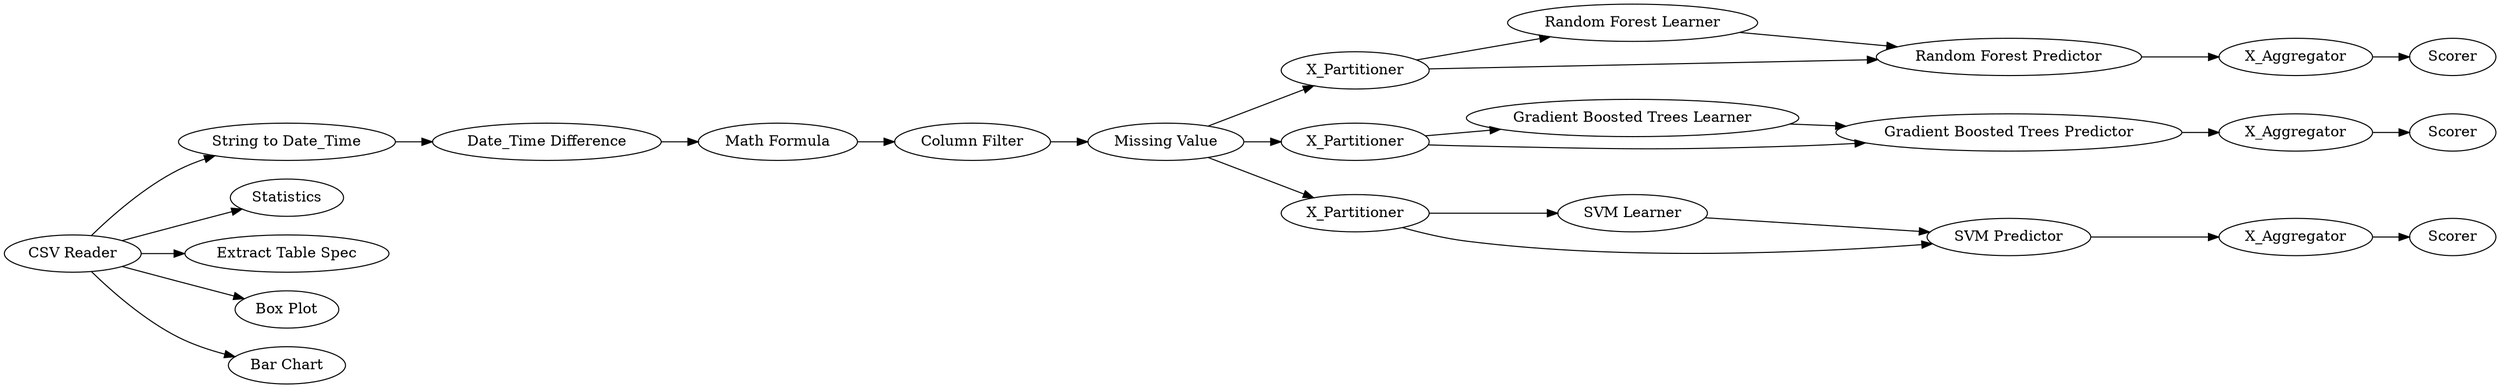 digraph {
	1 [label="CSV Reader"]
	3 [label="Missing Value"]
	14 [label="Random Forest Learner"]
	15 [label="Random Forest Predictor"]
	16 [label=Scorer]
	17 [label="Gradient Boosted Trees Learner"]
	18 [label="Gradient Boosted Trees Predictor"]
	19 [label=Scorer]
	20 [label="SVM Learner"]
	21 [label="SVM Predictor"]
	22 [label=Scorer]
	25 [label="String to Date_Time"]
	26 [label="Date_Time Difference"]
	27 [label="Math Formula"]
	28 [label="Column Filter"]
	29 [label=Statistics]
	30 [label="Extract Table Spec"]
	31 [label="Box Plot"]
	32 [label="Bar Chart"]
	33 [label=X_Partitioner]
	34 [label=X_Aggregator]
	35 [label=X_Partitioner]
	36 [label=X_Partitioner]
	37 [label=X_Aggregator]
	38 [label=X_Aggregator]
	1 -> 25
	1 -> 29
	1 -> 31
	1 -> 30
	1 -> 32
	3 -> 35
	3 -> 33
	3 -> 36
	14 -> 15
	15 -> 34
	17 -> 18
	18 -> 37
	20 -> 21
	21 -> 38
	25 -> 26
	26 -> 27
	27 -> 28
	28 -> 3
	33 -> 15
	33 -> 14
	34 -> 16
	35 -> 18
	35 -> 17
	36 -> 20
	36 -> 21
	37 -> 19
	38 -> 22
	rankdir=LR
}
